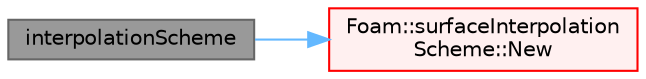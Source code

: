 digraph "interpolationScheme"
{
 // LATEX_PDF_SIZE
  bgcolor="transparent";
  edge [fontname=Helvetica,fontsize=10,labelfontname=Helvetica,labelfontsize=10];
  node [fontname=Helvetica,fontsize=10,shape=box,height=0.2,width=0.4];
  rankdir="LR";
  Node1 [id="Node000001",label="interpolationScheme",height=0.2,width=0.4,color="gray40", fillcolor="grey60", style="filled", fontcolor="black",tooltip=" "];
  Node1 -> Node2 [id="edge1_Node000001_Node000002",color="steelblue1",style="solid",tooltip=" "];
  Node2 [id="Node000002",label="Foam::surfaceInterpolation\lScheme::New",height=0.2,width=0.4,color="red", fillcolor="#FFF0F0", style="filled",URL="$classFoam_1_1surfaceInterpolationScheme.html#ad7a5400f463be6d6d6590c02af0c319f",tooltip=" "];
}
